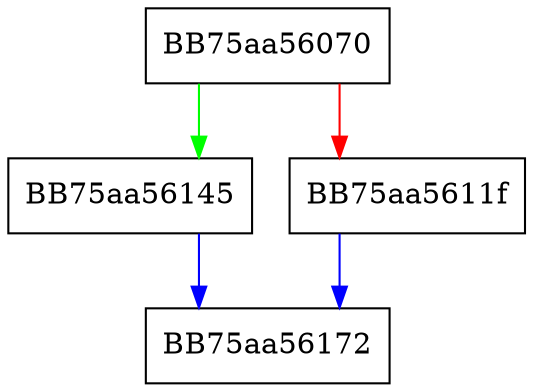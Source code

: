 digraph UnpackLayer0 {
  node [shape="box"];
  graph [splines=ortho];
  BB75aa56070 -> BB75aa56145 [color="green"];
  BB75aa56070 -> BB75aa5611f [color="red"];
  BB75aa5611f -> BB75aa56172 [color="blue"];
  BB75aa56145 -> BB75aa56172 [color="blue"];
}